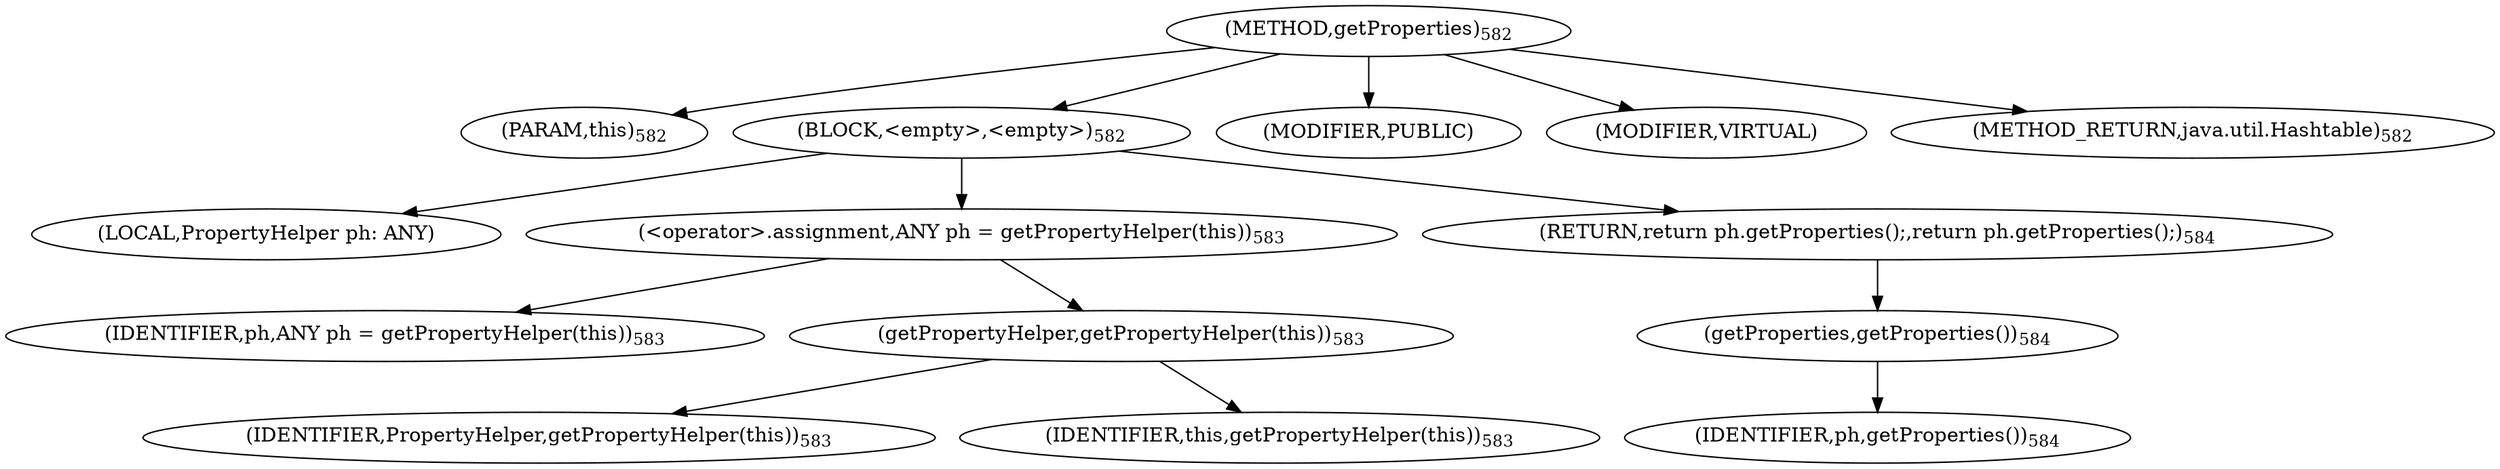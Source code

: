 digraph "getProperties" {  
"933" [label = <(METHOD,getProperties)<SUB>582</SUB>> ]
"51" [label = <(PARAM,this)<SUB>582</SUB>> ]
"934" [label = <(BLOCK,&lt;empty&gt;,&lt;empty&gt;)<SUB>582</SUB>> ]
"935" [label = <(LOCAL,PropertyHelper ph: ANY)> ]
"936" [label = <(&lt;operator&gt;.assignment,ANY ph = getPropertyHelper(this))<SUB>583</SUB>> ]
"937" [label = <(IDENTIFIER,ph,ANY ph = getPropertyHelper(this))<SUB>583</SUB>> ]
"938" [label = <(getPropertyHelper,getPropertyHelper(this))<SUB>583</SUB>> ]
"939" [label = <(IDENTIFIER,PropertyHelper,getPropertyHelper(this))<SUB>583</SUB>> ]
"50" [label = <(IDENTIFIER,this,getPropertyHelper(this))<SUB>583</SUB>> ]
"940" [label = <(RETURN,return ph.getProperties();,return ph.getProperties();)<SUB>584</SUB>> ]
"941" [label = <(getProperties,getProperties())<SUB>584</SUB>> ]
"942" [label = <(IDENTIFIER,ph,getProperties())<SUB>584</SUB>> ]
"943" [label = <(MODIFIER,PUBLIC)> ]
"944" [label = <(MODIFIER,VIRTUAL)> ]
"945" [label = <(METHOD_RETURN,java.util.Hashtable)<SUB>582</SUB>> ]
  "933" -> "51" 
  "933" -> "934" 
  "933" -> "943" 
  "933" -> "944" 
  "933" -> "945" 
  "934" -> "935" 
  "934" -> "936" 
  "934" -> "940" 
  "936" -> "937" 
  "936" -> "938" 
  "938" -> "939" 
  "938" -> "50" 
  "940" -> "941" 
  "941" -> "942" 
}

